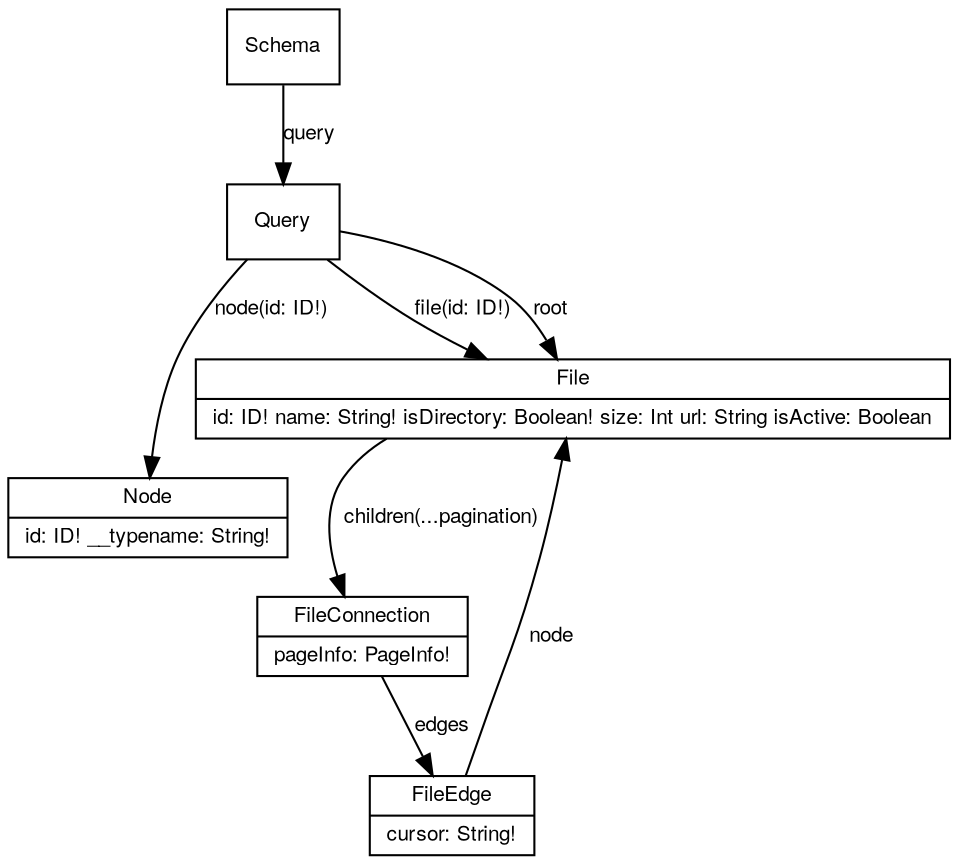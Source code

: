 # # GraphQL Schema

digraph GraphQLSchema {
# ## General Config
fontname = "Helvetica Neue"
fontsize = 10

node [
  fontname = "Helvetica Neue"
  fontsize = 10
  shape = "record"
]

edge [
  fontname = "Helvetica Neue"
  fontsize = 10
  weight = 0.1
]

Schema -> Query [label = "query"]
Query -> "Node" [label = "node(id: ID!)"]
Query -> File [label = "file(id: ID!)"]
Query -> File [label = "root"]

"Node" [
  label = "{Node|id: ID!
                 __typename: String!}"
]

File [
  label="{File|id: ID!
               name: String!
               isDirectory: Boolean!
               size: Int
               url: String
               isActive: Boolean}"
]
File -> FileConnection [label = "children(...pagination)"]

FileConnection [label= " {FileConnection|pageInfo: PageInfo!}"]
FileConnection -> FileEdge [label = "edges"]

FileEdge [label = "{FileEdge|cursor: String!}"]
FileEdge -> File [label = "node"]

}
